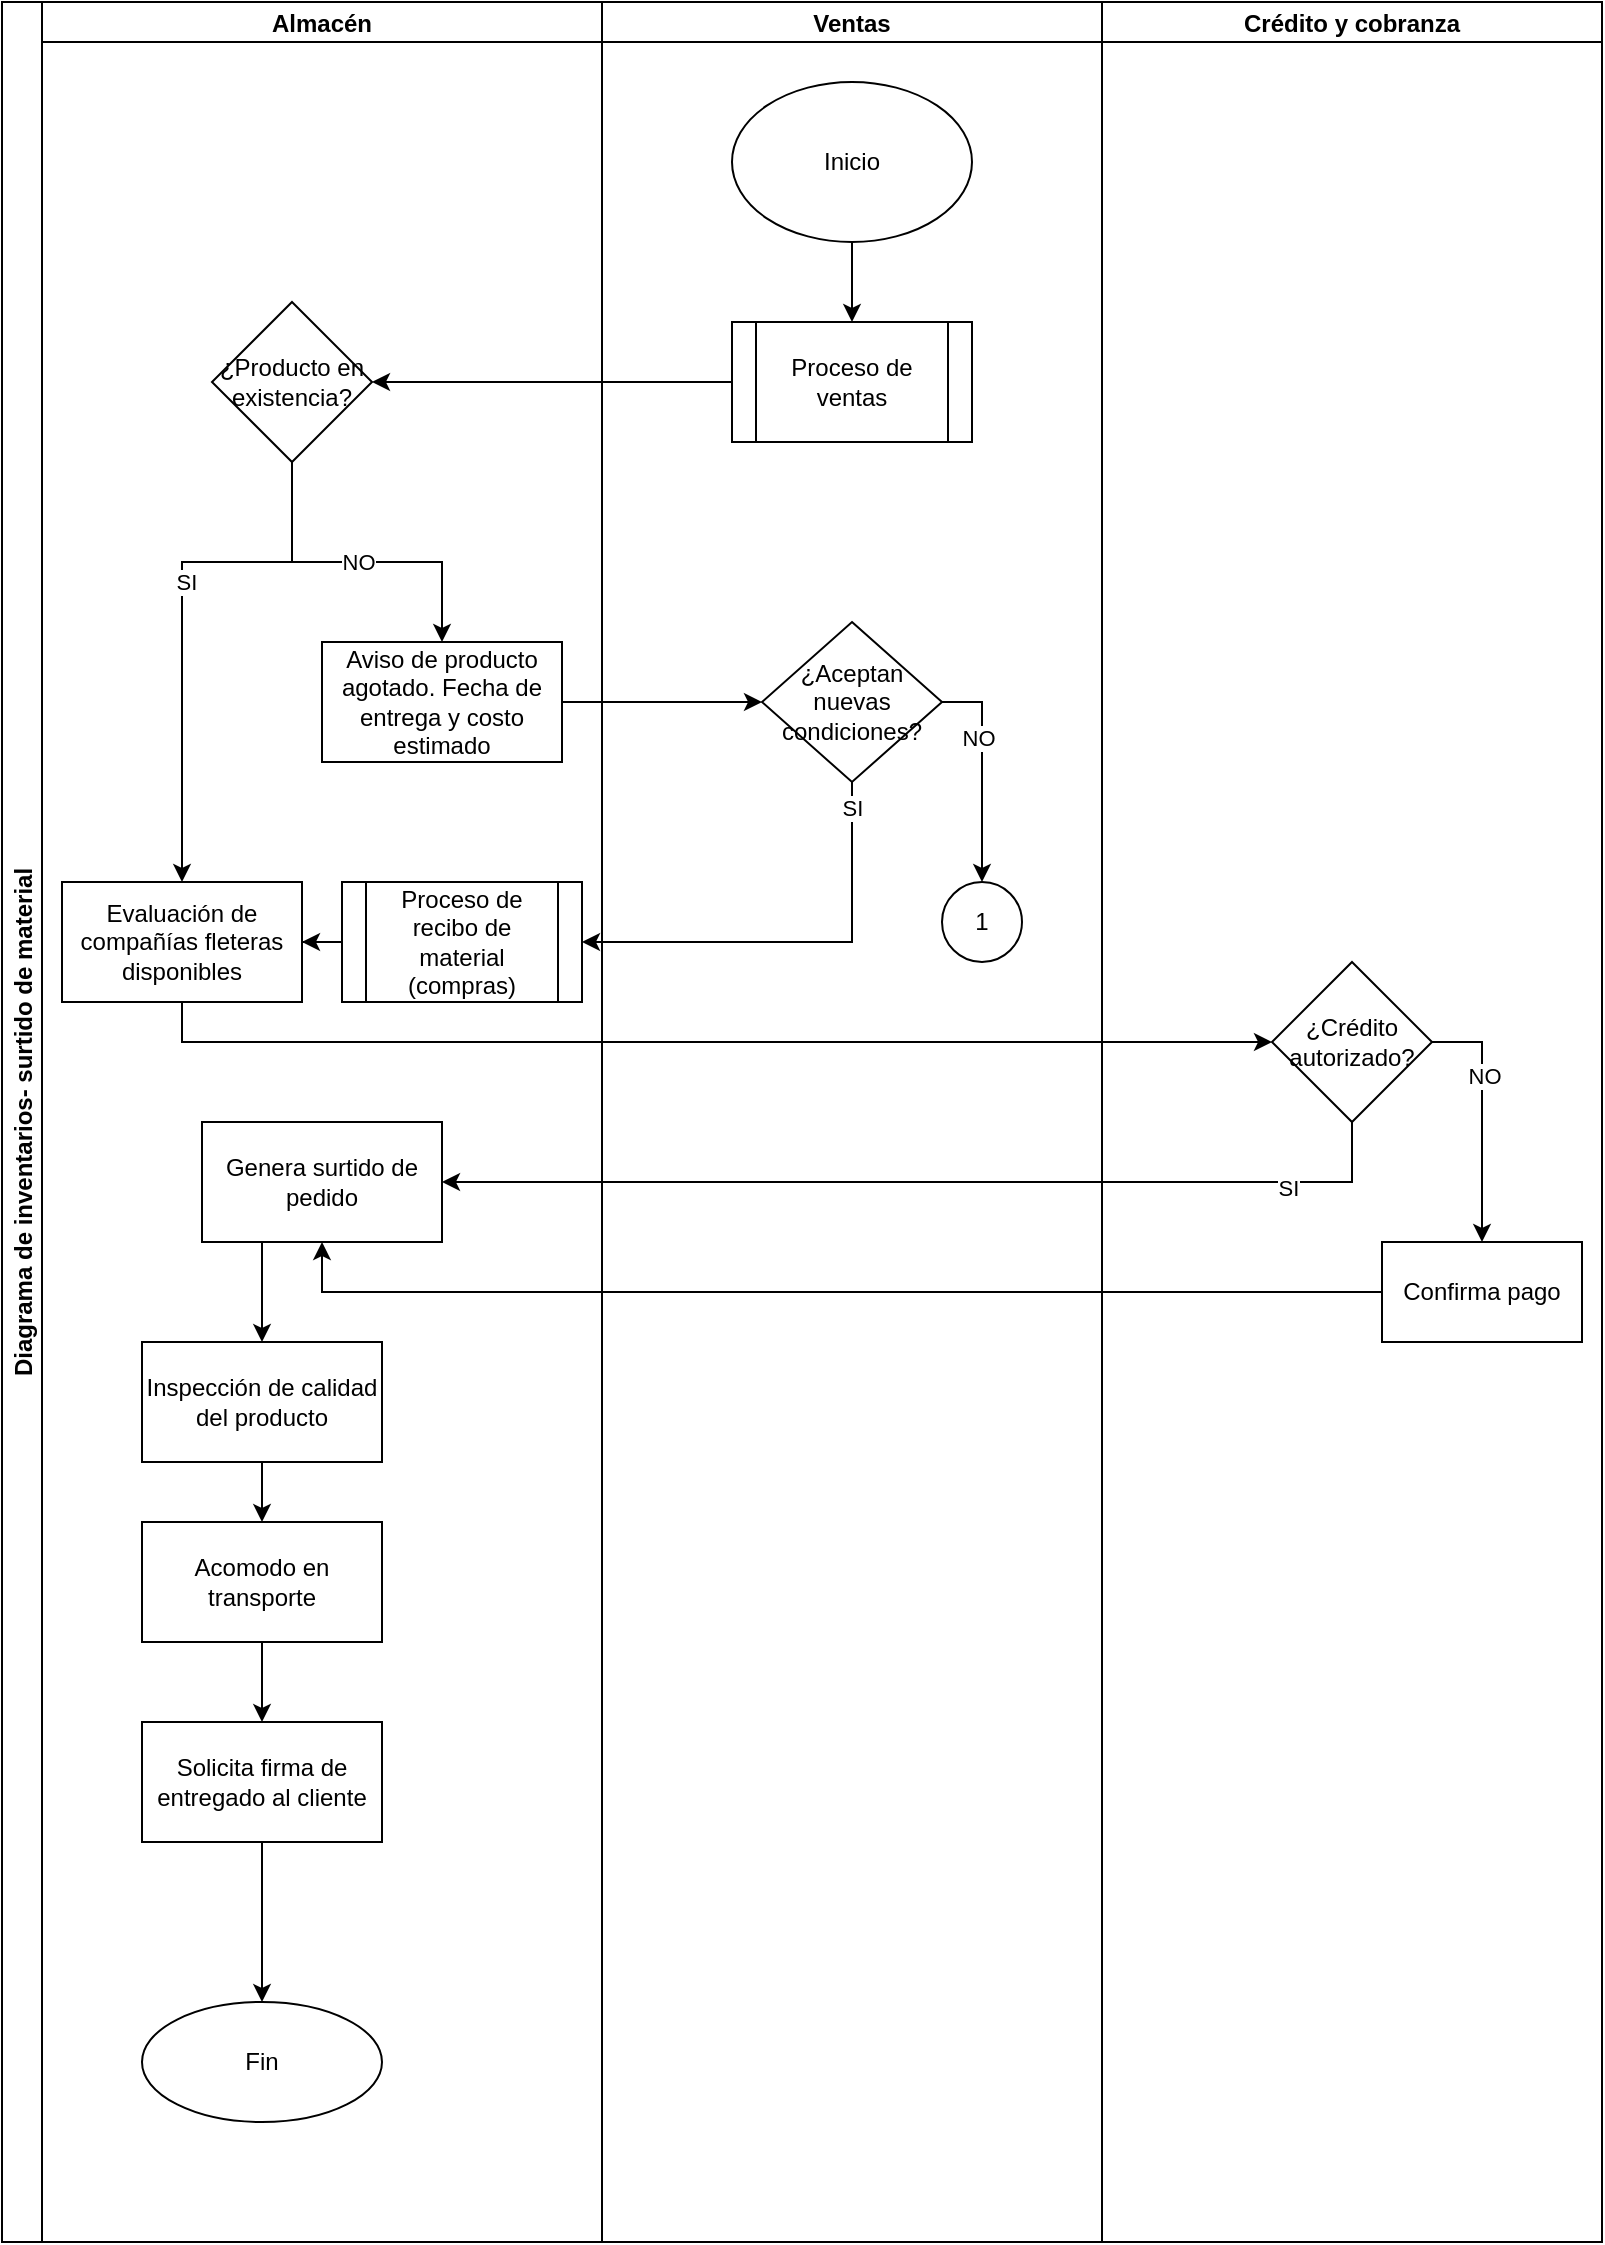<mxfile version="18.0.7" type="github">
  <diagram id="MG9Jwr_cynhsmJfgqKS9" name="Page-1">
    <mxGraphModel dx="1278" dy="539" grid="1" gridSize="10" guides="1" tooltips="1" connect="1" arrows="1" fold="1" page="1" pageScale="1" pageWidth="827" pageHeight="1169" math="0" shadow="0">
      <root>
        <mxCell id="0" />
        <mxCell id="1" parent="0" />
        <mxCell id="IKL-g7gsELlb7K-4rnZ0-1" value="Diagrama de inventarios- surtido de material" style="swimlane;childLayout=stackLayout;resizeParent=1;resizeParentMax=0;startSize=20;horizontal=0;horizontalStack=1;" vertex="1" parent="1">
          <mxGeometry x="40" y="40" width="800" height="1120" as="geometry" />
        </mxCell>
        <mxCell id="IKL-g7gsELlb7K-4rnZ0-2" value="Almacén" style="swimlane;startSize=20;" vertex="1" parent="IKL-g7gsELlb7K-4rnZ0-1">
          <mxGeometry x="20" width="280" height="1120" as="geometry" />
        </mxCell>
        <mxCell id="IKL-g7gsELlb7K-4rnZ0-3" value="¿Producto en existencia?" style="rhombus;whiteSpace=wrap;html=1;" vertex="1" parent="IKL-g7gsELlb7K-4rnZ0-2">
          <mxGeometry x="85" y="150" width="80" height="80" as="geometry" />
        </mxCell>
        <mxCell id="IKL-g7gsELlb7K-4rnZ0-4" value="Evaluación de compañías fleteras disponibles" style="whiteSpace=wrap;html=1;" vertex="1" parent="IKL-g7gsELlb7K-4rnZ0-2">
          <mxGeometry x="10" y="440" width="120" height="60" as="geometry" />
        </mxCell>
        <mxCell id="IKL-g7gsELlb7K-4rnZ0-5" value="" style="edgeStyle=orthogonalEdgeStyle;rounded=0;orthogonalLoop=1;jettySize=auto;html=1;entryX=0.5;entryY=0;entryDx=0;entryDy=0;" edge="1" parent="IKL-g7gsELlb7K-4rnZ0-2" source="IKL-g7gsELlb7K-4rnZ0-3" target="IKL-g7gsELlb7K-4rnZ0-4">
          <mxGeometry relative="1" as="geometry">
            <Array as="points">
              <mxPoint x="125" y="280" />
              <mxPoint x="70" y="280" />
            </Array>
          </mxGeometry>
        </mxCell>
        <mxCell id="IKL-g7gsELlb7K-4rnZ0-6" value="SI" style="edgeLabel;html=1;align=center;verticalAlign=middle;resizable=0;points=[];" vertex="1" connectable="0" parent="IKL-g7gsELlb7K-4rnZ0-5">
          <mxGeometry x="-0.137" y="2" relative="1" as="geometry">
            <mxPoint as="offset" />
          </mxGeometry>
        </mxCell>
        <mxCell id="IKL-g7gsELlb7K-4rnZ0-7" value="Aviso de producto agotado. Fecha de entrega y costo estimado" style="whiteSpace=wrap;html=1;" vertex="1" parent="IKL-g7gsELlb7K-4rnZ0-2">
          <mxGeometry x="140" y="320" width="120" height="60" as="geometry" />
        </mxCell>
        <mxCell id="IKL-g7gsELlb7K-4rnZ0-8" value="NO" style="edgeStyle=orthogonalEdgeStyle;rounded=0;orthogonalLoop=1;jettySize=auto;html=1;" edge="1" parent="IKL-g7gsELlb7K-4rnZ0-2" source="IKL-g7gsELlb7K-4rnZ0-3" target="IKL-g7gsELlb7K-4rnZ0-7">
          <mxGeometry relative="1" as="geometry">
            <Array as="points">
              <mxPoint x="125" y="280" />
              <mxPoint x="200" y="280" />
            </Array>
          </mxGeometry>
        </mxCell>
        <mxCell id="IKL-g7gsELlb7K-4rnZ0-9" value="" style="edgeStyle=orthogonalEdgeStyle;rounded=0;orthogonalLoop=1;jettySize=auto;html=1;" edge="1" parent="IKL-g7gsELlb7K-4rnZ0-2" source="IKL-g7gsELlb7K-4rnZ0-10" target="IKL-g7gsELlb7K-4rnZ0-4">
          <mxGeometry relative="1" as="geometry" />
        </mxCell>
        <mxCell id="IKL-g7gsELlb7K-4rnZ0-10" value="Proceso de recibo de material (compras)" style="shape=process;whiteSpace=wrap;html=1;backgroundOutline=1;" vertex="1" parent="IKL-g7gsELlb7K-4rnZ0-2">
          <mxGeometry x="150" y="440" width="120" height="60" as="geometry" />
        </mxCell>
        <mxCell id="IKL-g7gsELlb7K-4rnZ0-11" style="edgeStyle=orthogonalEdgeStyle;rounded=0;orthogonalLoop=1;jettySize=auto;html=1;entryX=0.5;entryY=0;entryDx=0;entryDy=0;" edge="1" parent="IKL-g7gsELlb7K-4rnZ0-2" source="IKL-g7gsELlb7K-4rnZ0-12" target="IKL-g7gsELlb7K-4rnZ0-13">
          <mxGeometry relative="1" as="geometry">
            <Array as="points">
              <mxPoint x="110" y="630" />
              <mxPoint x="110" y="630" />
            </Array>
          </mxGeometry>
        </mxCell>
        <mxCell id="IKL-g7gsELlb7K-4rnZ0-12" value="Genera surtido de pedido" style="whiteSpace=wrap;html=1;" vertex="1" parent="IKL-g7gsELlb7K-4rnZ0-2">
          <mxGeometry x="80" y="560" width="120" height="60" as="geometry" />
        </mxCell>
        <mxCell id="IKL-g7gsELlb7K-4rnZ0-13" value="Inspección de calidad del producto" style="rounded=0;whiteSpace=wrap;html=1;" vertex="1" parent="IKL-g7gsELlb7K-4rnZ0-2">
          <mxGeometry x="50" y="670" width="120" height="60" as="geometry" />
        </mxCell>
        <mxCell id="IKL-g7gsELlb7K-4rnZ0-14" value="Acomodo en transporte" style="whiteSpace=wrap;html=1;rounded=0;" vertex="1" parent="IKL-g7gsELlb7K-4rnZ0-2">
          <mxGeometry x="50" y="760" width="120" height="60" as="geometry" />
        </mxCell>
        <mxCell id="IKL-g7gsELlb7K-4rnZ0-15" value="" style="edgeStyle=orthogonalEdgeStyle;rounded=0;orthogonalLoop=1;jettySize=auto;html=1;" edge="1" parent="IKL-g7gsELlb7K-4rnZ0-2" source="IKL-g7gsELlb7K-4rnZ0-13" target="IKL-g7gsELlb7K-4rnZ0-14">
          <mxGeometry relative="1" as="geometry" />
        </mxCell>
        <mxCell id="IKL-g7gsELlb7K-4rnZ0-16" value="Solicita firma de entregado al cliente" style="whiteSpace=wrap;html=1;rounded=0;" vertex="1" parent="IKL-g7gsELlb7K-4rnZ0-2">
          <mxGeometry x="50" y="860" width="120" height="60" as="geometry" />
        </mxCell>
        <mxCell id="IKL-g7gsELlb7K-4rnZ0-17" value="" style="edgeStyle=orthogonalEdgeStyle;rounded=0;orthogonalLoop=1;jettySize=auto;html=1;" edge="1" parent="IKL-g7gsELlb7K-4rnZ0-2" source="IKL-g7gsELlb7K-4rnZ0-14" target="IKL-g7gsELlb7K-4rnZ0-16">
          <mxGeometry relative="1" as="geometry" />
        </mxCell>
        <mxCell id="IKL-g7gsELlb7K-4rnZ0-18" value="Ventas" style="swimlane;startSize=20;aspect=fixed;" vertex="1" parent="IKL-g7gsELlb7K-4rnZ0-1">
          <mxGeometry x="300" width="250" height="1120" as="geometry" />
        </mxCell>
        <mxCell id="IKL-g7gsELlb7K-4rnZ0-19" value="" style="edgeStyle=orthogonalEdgeStyle;rounded=0;orthogonalLoop=1;jettySize=auto;html=1;" edge="1" parent="IKL-g7gsELlb7K-4rnZ0-18" source="IKL-g7gsELlb7K-4rnZ0-20" target="IKL-g7gsELlb7K-4rnZ0-21">
          <mxGeometry relative="1" as="geometry" />
        </mxCell>
        <mxCell id="IKL-g7gsELlb7K-4rnZ0-20" value="Inicio" style="ellipse;whiteSpace=wrap;html=1;" vertex="1" parent="IKL-g7gsELlb7K-4rnZ0-18">
          <mxGeometry x="65" y="40" width="120" height="80" as="geometry" />
        </mxCell>
        <mxCell id="IKL-g7gsELlb7K-4rnZ0-21" value="Proceso de ventas" style="shape=process;whiteSpace=wrap;html=1;backgroundOutline=1;" vertex="1" parent="IKL-g7gsELlb7K-4rnZ0-18">
          <mxGeometry x="65" y="160" width="120" height="60" as="geometry" />
        </mxCell>
        <mxCell id="IKL-g7gsELlb7K-4rnZ0-22" style="edgeStyle=orthogonalEdgeStyle;rounded=0;orthogonalLoop=1;jettySize=auto;html=1;exitX=1;exitY=0.5;exitDx=0;exitDy=0;" edge="1" parent="IKL-g7gsELlb7K-4rnZ0-18" source="IKL-g7gsELlb7K-4rnZ0-24" target="IKL-g7gsELlb7K-4rnZ0-25">
          <mxGeometry relative="1" as="geometry" />
        </mxCell>
        <mxCell id="IKL-g7gsELlb7K-4rnZ0-23" value="NO" style="edgeLabel;html=1;align=center;verticalAlign=middle;resizable=0;points=[];" vertex="1" connectable="0" parent="IKL-g7gsELlb7K-4rnZ0-22">
          <mxGeometry x="-0.32" y="-2" relative="1" as="geometry">
            <mxPoint as="offset" />
          </mxGeometry>
        </mxCell>
        <mxCell id="IKL-g7gsELlb7K-4rnZ0-24" value="¿Aceptan nuevas condiciones?" style="rhombus;whiteSpace=wrap;html=1;" vertex="1" parent="IKL-g7gsELlb7K-4rnZ0-18">
          <mxGeometry x="80" y="310" width="90" height="80" as="geometry" />
        </mxCell>
        <mxCell id="IKL-g7gsELlb7K-4rnZ0-25" value="1" style="ellipse;whiteSpace=wrap;html=1;aspect=fixed;" vertex="1" parent="IKL-g7gsELlb7K-4rnZ0-18">
          <mxGeometry x="170" y="440" width="40" height="40" as="geometry" />
        </mxCell>
        <mxCell id="IKL-g7gsELlb7K-4rnZ0-26" value="Crédito y cobranza" style="swimlane;startSize=20;" vertex="1" parent="IKL-g7gsELlb7K-4rnZ0-1">
          <mxGeometry x="550" width="250" height="1120" as="geometry" />
        </mxCell>
        <mxCell id="IKL-g7gsELlb7K-4rnZ0-27" value="¿Crédito autorizado?" style="rhombus;whiteSpace=wrap;html=1;" vertex="1" parent="IKL-g7gsELlb7K-4rnZ0-26">
          <mxGeometry x="85" y="480" width="80" height="80" as="geometry" />
        </mxCell>
        <mxCell id="IKL-g7gsELlb7K-4rnZ0-28" value="Confirma pago" style="whiteSpace=wrap;html=1;" vertex="1" parent="IKL-g7gsELlb7K-4rnZ0-26">
          <mxGeometry x="140" y="620" width="100" height="50" as="geometry" />
        </mxCell>
        <mxCell id="IKL-g7gsELlb7K-4rnZ0-29" value="" style="edgeStyle=orthogonalEdgeStyle;rounded=0;orthogonalLoop=1;jettySize=auto;html=1;exitX=1;exitY=0.5;exitDx=0;exitDy=0;" edge="1" parent="IKL-g7gsELlb7K-4rnZ0-26" source="IKL-g7gsELlb7K-4rnZ0-27" target="IKL-g7gsELlb7K-4rnZ0-28">
          <mxGeometry relative="1" as="geometry" />
        </mxCell>
        <mxCell id="IKL-g7gsELlb7K-4rnZ0-30" value="NO" style="edgeLabel;html=1;align=center;verticalAlign=middle;resizable=0;points=[];" vertex="1" connectable="0" parent="IKL-g7gsELlb7K-4rnZ0-29">
          <mxGeometry x="-0.331" y="1" relative="1" as="geometry">
            <mxPoint as="offset" />
          </mxGeometry>
        </mxCell>
        <mxCell id="IKL-g7gsELlb7K-4rnZ0-31" value="" style="edgeStyle=orthogonalEdgeStyle;rounded=0;orthogonalLoop=1;jettySize=auto;html=1;" edge="1" parent="IKL-g7gsELlb7K-4rnZ0-1" source="IKL-g7gsELlb7K-4rnZ0-21" target="IKL-g7gsELlb7K-4rnZ0-3">
          <mxGeometry relative="1" as="geometry" />
        </mxCell>
        <mxCell id="IKL-g7gsELlb7K-4rnZ0-32" value="" style="edgeStyle=orthogonalEdgeStyle;rounded=0;orthogonalLoop=1;jettySize=auto;html=1;" edge="1" parent="IKL-g7gsELlb7K-4rnZ0-1" source="IKL-g7gsELlb7K-4rnZ0-7" target="IKL-g7gsELlb7K-4rnZ0-24">
          <mxGeometry relative="1" as="geometry" />
        </mxCell>
        <mxCell id="IKL-g7gsELlb7K-4rnZ0-33" value="" style="edgeStyle=orthogonalEdgeStyle;rounded=0;orthogonalLoop=1;jettySize=auto;html=1;" edge="1" parent="IKL-g7gsELlb7K-4rnZ0-1" source="IKL-g7gsELlb7K-4rnZ0-24" target="IKL-g7gsELlb7K-4rnZ0-10">
          <mxGeometry relative="1" as="geometry">
            <Array as="points">
              <mxPoint x="425" y="470" />
            </Array>
          </mxGeometry>
        </mxCell>
        <mxCell id="IKL-g7gsELlb7K-4rnZ0-34" value="SI" style="edgeLabel;html=1;align=center;verticalAlign=middle;resizable=0;points=[];" vertex="1" connectable="0" parent="IKL-g7gsELlb7K-4rnZ0-33">
          <mxGeometry x="-0.877" relative="1" as="geometry">
            <mxPoint as="offset" />
          </mxGeometry>
        </mxCell>
        <mxCell id="IKL-g7gsELlb7K-4rnZ0-35" value="" style="edgeStyle=orthogonalEdgeStyle;rounded=0;orthogonalLoop=1;jettySize=auto;html=1;" edge="1" parent="IKL-g7gsELlb7K-4rnZ0-1" source="IKL-g7gsELlb7K-4rnZ0-4" target="IKL-g7gsELlb7K-4rnZ0-27">
          <mxGeometry relative="1" as="geometry">
            <Array as="points">
              <mxPoint x="90" y="520" />
              <mxPoint x="675" y="520" />
            </Array>
          </mxGeometry>
        </mxCell>
        <mxCell id="IKL-g7gsELlb7K-4rnZ0-36" value="" style="edgeStyle=orthogonalEdgeStyle;rounded=0;orthogonalLoop=1;jettySize=auto;html=1;" edge="1" parent="IKL-g7gsELlb7K-4rnZ0-1" source="IKL-g7gsELlb7K-4rnZ0-27" target="IKL-g7gsELlb7K-4rnZ0-12">
          <mxGeometry relative="1" as="geometry">
            <Array as="points">
              <mxPoint x="675" y="590" />
            </Array>
          </mxGeometry>
        </mxCell>
        <mxCell id="IKL-g7gsELlb7K-4rnZ0-37" value="SI" style="edgeLabel;html=1;align=center;verticalAlign=middle;resizable=0;points=[];" vertex="1" connectable="0" parent="IKL-g7gsELlb7K-4rnZ0-36">
          <mxGeometry x="-0.742" y="3" relative="1" as="geometry">
            <mxPoint as="offset" />
          </mxGeometry>
        </mxCell>
        <mxCell id="IKL-g7gsELlb7K-4rnZ0-38" style="edgeStyle=orthogonalEdgeStyle;rounded=0;orthogonalLoop=1;jettySize=auto;html=1;entryX=0.5;entryY=1;entryDx=0;entryDy=0;" edge="1" parent="IKL-g7gsELlb7K-4rnZ0-1" source="IKL-g7gsELlb7K-4rnZ0-28" target="IKL-g7gsELlb7K-4rnZ0-12">
          <mxGeometry relative="1" as="geometry" />
        </mxCell>
        <mxCell id="IKL-g7gsELlb7K-4rnZ0-39" value="Fin" style="ellipse;whiteSpace=wrap;html=1;rounded=0;" vertex="1" parent="1">
          <mxGeometry x="110" y="1040" width="120" height="60" as="geometry" />
        </mxCell>
        <mxCell id="IKL-g7gsELlb7K-4rnZ0-40" value="" style="edgeStyle=orthogonalEdgeStyle;rounded=0;orthogonalLoop=1;jettySize=auto;html=1;" edge="1" parent="1" source="IKL-g7gsELlb7K-4rnZ0-16" target="IKL-g7gsELlb7K-4rnZ0-39">
          <mxGeometry relative="1" as="geometry" />
        </mxCell>
      </root>
    </mxGraphModel>
  </diagram>
</mxfile>
